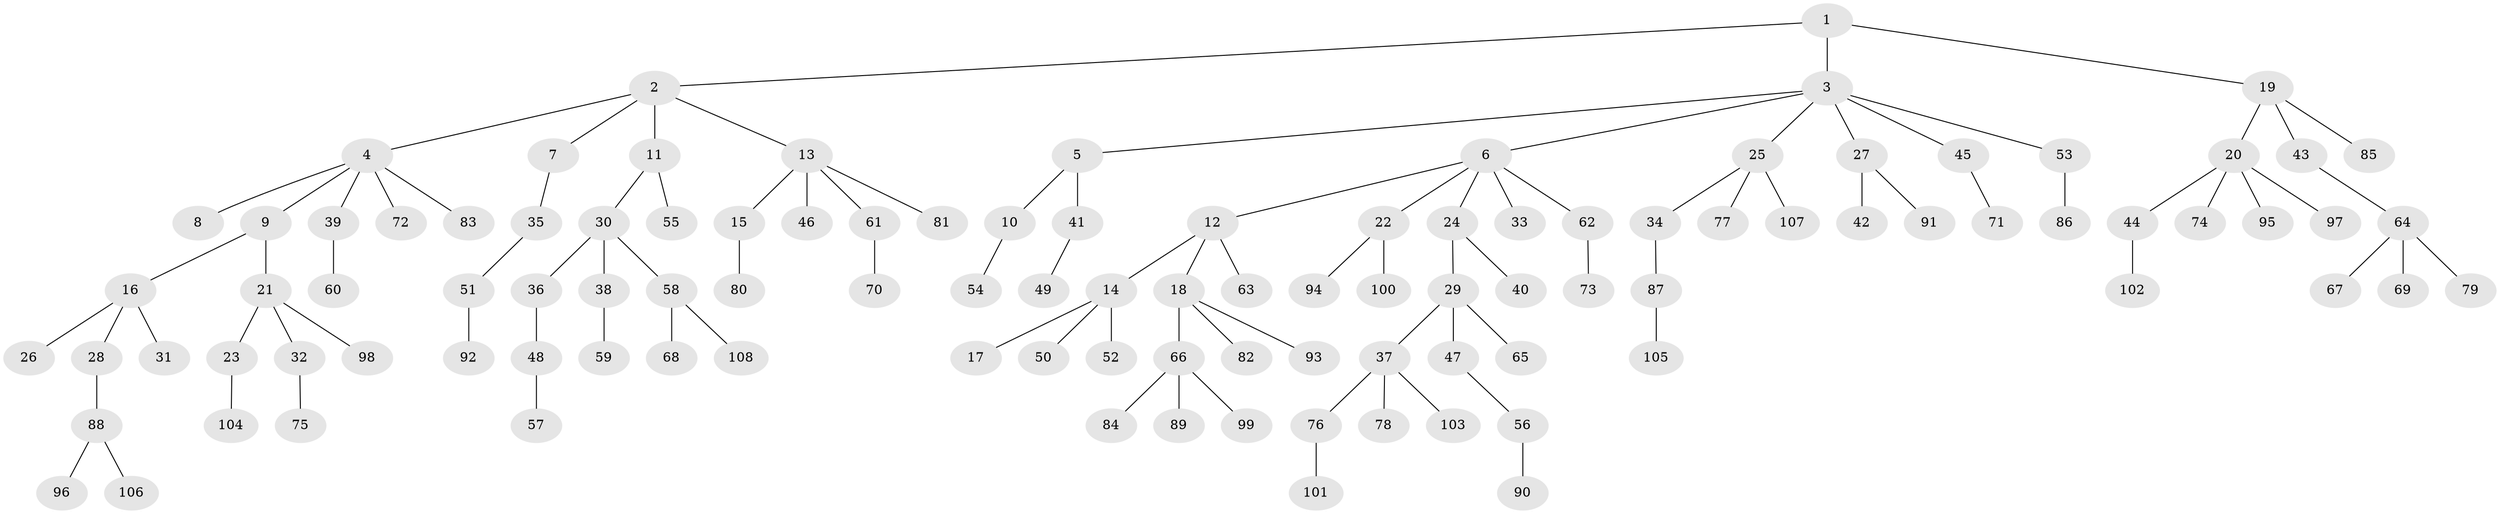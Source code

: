 // Generated by graph-tools (version 1.1) at 2025/37/03/09/25 02:37:07]
// undirected, 108 vertices, 107 edges
graph export_dot {
graph [start="1"]
  node [color=gray90,style=filled];
  1;
  2;
  3;
  4;
  5;
  6;
  7;
  8;
  9;
  10;
  11;
  12;
  13;
  14;
  15;
  16;
  17;
  18;
  19;
  20;
  21;
  22;
  23;
  24;
  25;
  26;
  27;
  28;
  29;
  30;
  31;
  32;
  33;
  34;
  35;
  36;
  37;
  38;
  39;
  40;
  41;
  42;
  43;
  44;
  45;
  46;
  47;
  48;
  49;
  50;
  51;
  52;
  53;
  54;
  55;
  56;
  57;
  58;
  59;
  60;
  61;
  62;
  63;
  64;
  65;
  66;
  67;
  68;
  69;
  70;
  71;
  72;
  73;
  74;
  75;
  76;
  77;
  78;
  79;
  80;
  81;
  82;
  83;
  84;
  85;
  86;
  87;
  88;
  89;
  90;
  91;
  92;
  93;
  94;
  95;
  96;
  97;
  98;
  99;
  100;
  101;
  102;
  103;
  104;
  105;
  106;
  107;
  108;
  1 -- 2;
  1 -- 3;
  1 -- 19;
  2 -- 4;
  2 -- 7;
  2 -- 11;
  2 -- 13;
  3 -- 5;
  3 -- 6;
  3 -- 25;
  3 -- 27;
  3 -- 45;
  3 -- 53;
  4 -- 8;
  4 -- 9;
  4 -- 39;
  4 -- 72;
  4 -- 83;
  5 -- 10;
  5 -- 41;
  6 -- 12;
  6 -- 22;
  6 -- 24;
  6 -- 33;
  6 -- 62;
  7 -- 35;
  9 -- 16;
  9 -- 21;
  10 -- 54;
  11 -- 30;
  11 -- 55;
  12 -- 14;
  12 -- 18;
  12 -- 63;
  13 -- 15;
  13 -- 46;
  13 -- 61;
  13 -- 81;
  14 -- 17;
  14 -- 50;
  14 -- 52;
  15 -- 80;
  16 -- 26;
  16 -- 28;
  16 -- 31;
  18 -- 66;
  18 -- 82;
  18 -- 93;
  19 -- 20;
  19 -- 43;
  19 -- 85;
  20 -- 44;
  20 -- 74;
  20 -- 95;
  20 -- 97;
  21 -- 23;
  21 -- 32;
  21 -- 98;
  22 -- 94;
  22 -- 100;
  23 -- 104;
  24 -- 29;
  24 -- 40;
  25 -- 34;
  25 -- 77;
  25 -- 107;
  27 -- 42;
  27 -- 91;
  28 -- 88;
  29 -- 37;
  29 -- 47;
  29 -- 65;
  30 -- 36;
  30 -- 38;
  30 -- 58;
  32 -- 75;
  34 -- 87;
  35 -- 51;
  36 -- 48;
  37 -- 76;
  37 -- 78;
  37 -- 103;
  38 -- 59;
  39 -- 60;
  41 -- 49;
  43 -- 64;
  44 -- 102;
  45 -- 71;
  47 -- 56;
  48 -- 57;
  51 -- 92;
  53 -- 86;
  56 -- 90;
  58 -- 68;
  58 -- 108;
  61 -- 70;
  62 -- 73;
  64 -- 67;
  64 -- 69;
  64 -- 79;
  66 -- 84;
  66 -- 89;
  66 -- 99;
  76 -- 101;
  87 -- 105;
  88 -- 96;
  88 -- 106;
}
